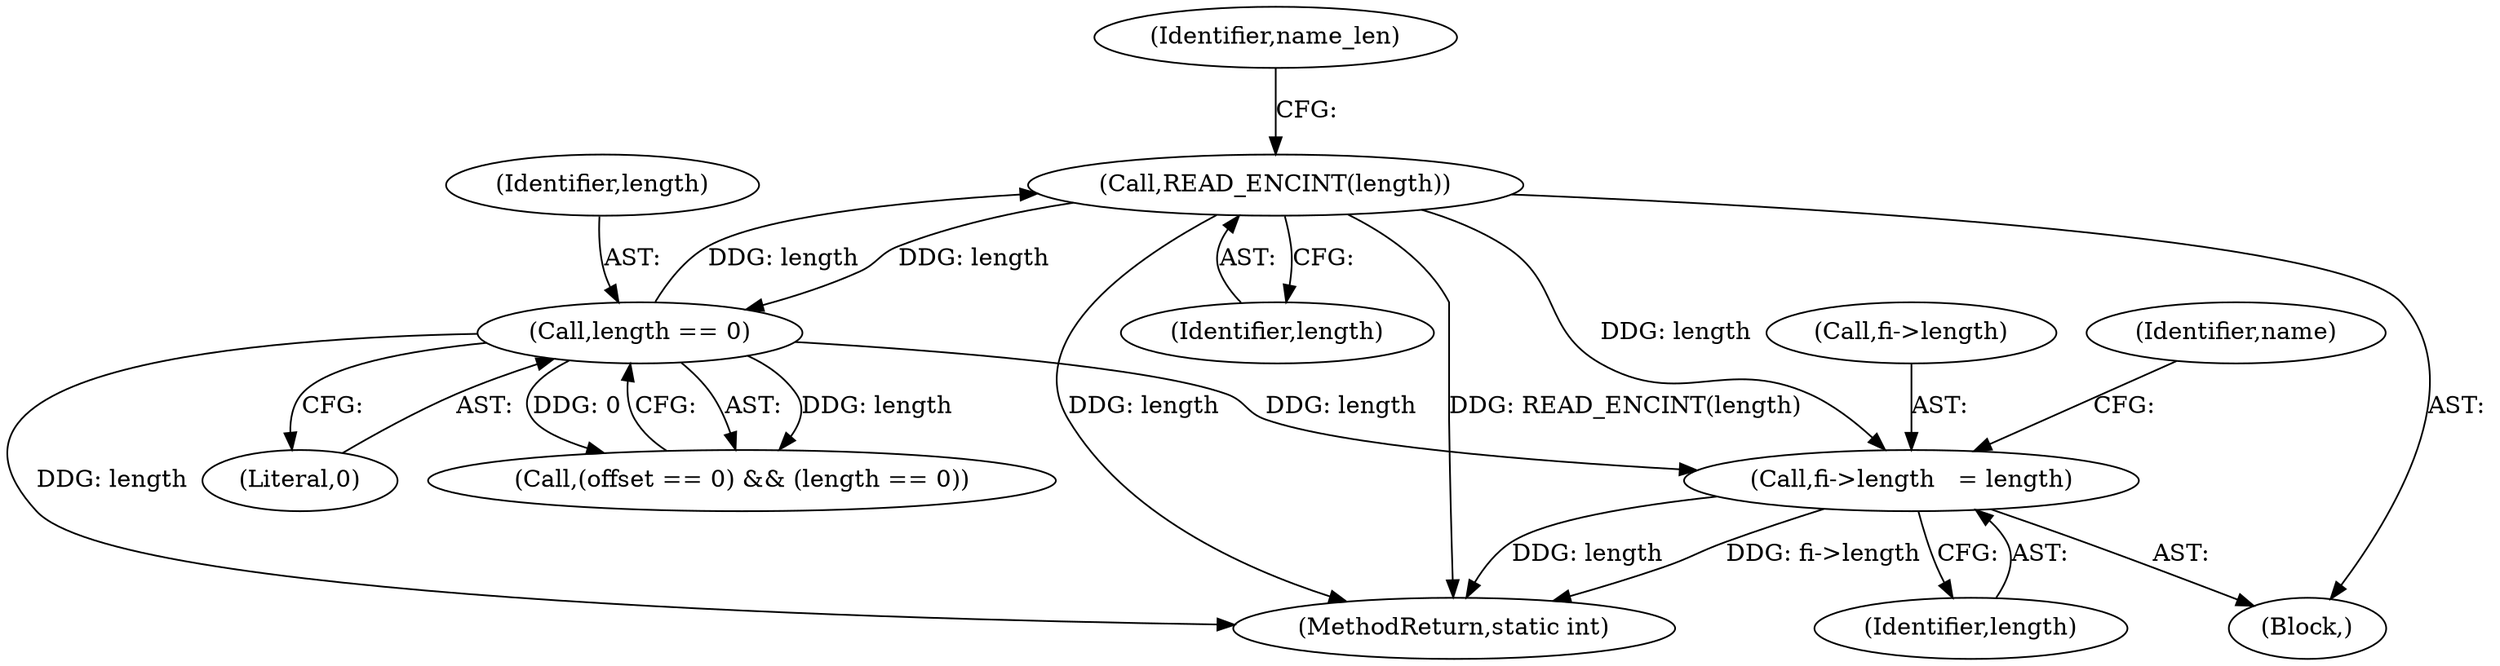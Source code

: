 digraph "0_libmspack_8759da8db6ec9e866cb8eb143313f397f925bb4f@pointer" {
"1000900" [label="(Call,fi->length   = length)"];
"1000792" [label="(Call,READ_ENCINT(length))"];
"1000814" [label="(Call,length == 0)"];
"1000906" [label="(Identifier,name)"];
"1000904" [label="(Identifier,length)"];
"1000814" [label="(Call,length == 0)"];
"1000815" [label="(Identifier,length)"];
"1000792" [label="(Call,READ_ENCINT(length))"];
"1001081" [label="(MethodReturn,static int)"];
"1000901" [label="(Call,fi->length)"];
"1000793" [label="(Identifier,length)"];
"1000797" [label="(Identifier,name_len)"];
"1000770" [label="(Block,)"];
"1000900" [label="(Call,fi->length   = length)"];
"1000810" [label="(Call,(offset == 0) && (length == 0))"];
"1000816" [label="(Literal,0)"];
"1000900" -> "1000770"  [label="AST: "];
"1000900" -> "1000904"  [label="CFG: "];
"1000901" -> "1000900"  [label="AST: "];
"1000904" -> "1000900"  [label="AST: "];
"1000906" -> "1000900"  [label="CFG: "];
"1000900" -> "1001081"  [label="DDG: length"];
"1000900" -> "1001081"  [label="DDG: fi->length"];
"1000792" -> "1000900"  [label="DDG: length"];
"1000814" -> "1000900"  [label="DDG: length"];
"1000792" -> "1000770"  [label="AST: "];
"1000792" -> "1000793"  [label="CFG: "];
"1000793" -> "1000792"  [label="AST: "];
"1000797" -> "1000792"  [label="CFG: "];
"1000792" -> "1001081"  [label="DDG: READ_ENCINT(length)"];
"1000792" -> "1001081"  [label="DDG: length"];
"1000814" -> "1000792"  [label="DDG: length"];
"1000792" -> "1000814"  [label="DDG: length"];
"1000814" -> "1000810"  [label="AST: "];
"1000814" -> "1000816"  [label="CFG: "];
"1000815" -> "1000814"  [label="AST: "];
"1000816" -> "1000814"  [label="AST: "];
"1000810" -> "1000814"  [label="CFG: "];
"1000814" -> "1001081"  [label="DDG: length"];
"1000814" -> "1000810"  [label="DDG: length"];
"1000814" -> "1000810"  [label="DDG: 0"];
}
